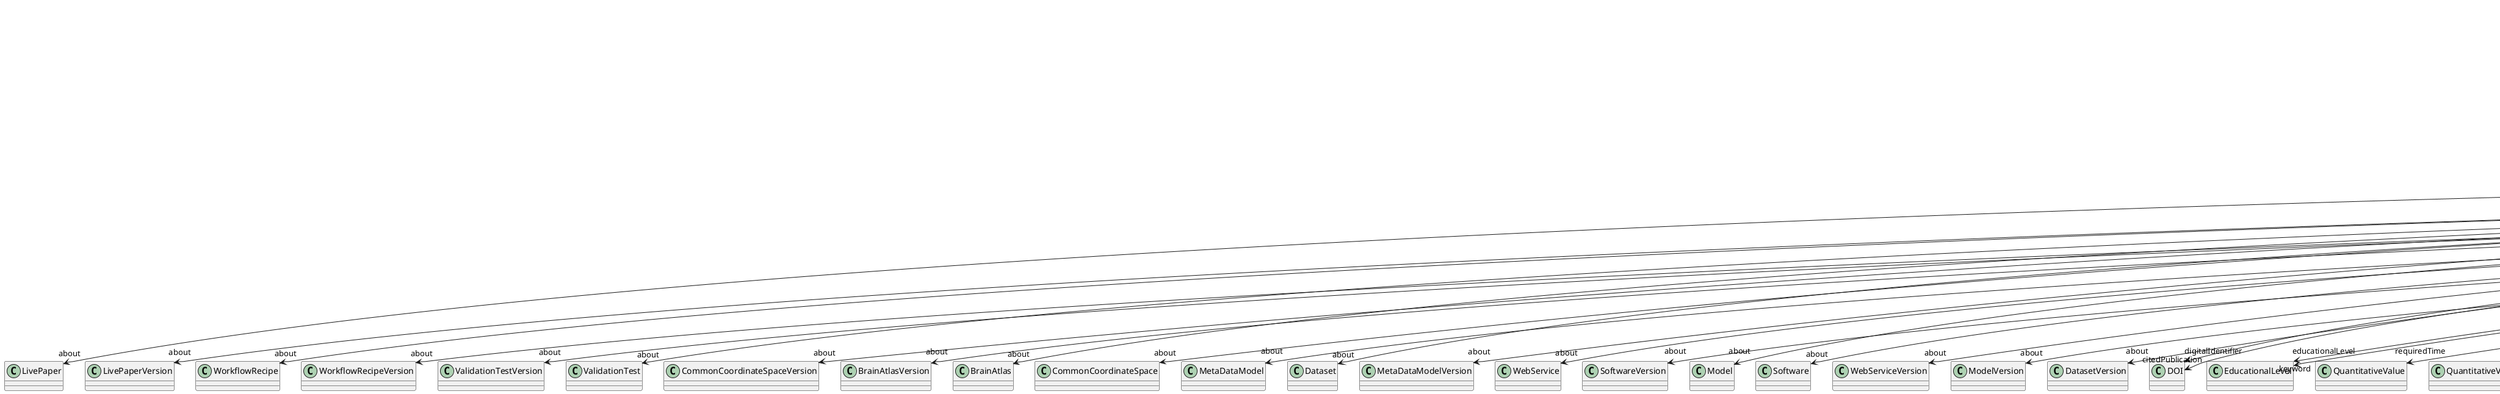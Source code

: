 @startuml
class LearningResource {
+about
+digitalIdentifier
+educationalLevel
+learningOutcome
+order
+prerequisite
+requiredTime
+topic
+type
+abstract
+author
+citedPublication
+copyright
+creationDate
+custodian
+editor
+funding
+IRI
+keyword
+license
+modificationDate
+name
+publicationDate
+publisher
+versionIdentifier

}
LearningResource -d-> "about" LivePaper
LearningResource -d-> "about" LivePaperVersion
LearningResource -d-> "about" WorkflowRecipe
LearningResource -d-> "about" WorkflowRecipeVersion
LearningResource -d-> "about" ValidationTestVersion
LearningResource -d-> "about" ValidationTest
LearningResource -d-> "about" CommonCoordinateSpaceVersion
LearningResource -d-> "about" BrainAtlasVersion
LearningResource -d-> "about" BrainAtlas
LearningResource -d-> "about" CommonCoordinateSpace
LearningResource -d-> "about" MetaDataModel
LearningResource -d-> "about" Dataset
LearningResource -d-> "about" MetaDataModelVersion
LearningResource -d-> "about" WebService
LearningResource -d-> "about" SoftwareVersion
LearningResource -d-> "about" Model
LearningResource -d-> "about" Software
LearningResource -d-> "about" WebServiceVersion
LearningResource -d-> "about" ModelVersion
LearningResource -d-> "about" DatasetVersion
LearningResource -d-> "digitalIdentifier" DOI
LearningResource -d-> "educationalLevel" EducationalLevel
LearningResource -d-> "requiredTime" QuantitativeValue
LearningResource -d-> "requiredTime" QuantitativeValueRange
LearningResource -d-> "type" LearningResourceType
LearningResource -d-> "author" Organization
LearningResource -d-> "author" Person
LearningResource -d-> "author" Consortium
LearningResource -d-> "citedPublication" DOI
LearningResource -d-> "citedPublication" ISBN
LearningResource -d-> "copyright" Copyright
LearningResource -d-> "custodian" Organization
LearningResource -d-> "custodian" Person
LearningResource -d-> "custodian" Consortium
LearningResource -d-> "editor" Person
LearningResource -d-> "funding" Funding
LearningResource -d-> "keyword" OrganismSubstance
LearningResource -d-> "keyword" FileBundleGrouping
LearningResource -d-> "keyword" MetaDataModelType
LearningResource -d-> "keyword" PatchClampVariation
LearningResource -d-> "keyword" SubcellularEntity
LearningResource -d-> "keyword" ExperimentalApproach
LearningResource -d-> "keyword" ContributionType
LearningResource -d-> "keyword" Species
LearningResource -d-> "keyword" StimulationApproach
LearningResource -d-> "keyword" Technique
LearningResource -d-> "keyword" OrganismSystem
LearningResource -d-> "keyword" StimulationTechnique
LearningResource -d-> "keyword" CellType
LearningResource -d-> "keyword" Service
LearningResource -d-> "keyword" CranialWindowConstructionType
LearningResource -d-> "keyword" Organ
LearningResource -d-> "keyword" AuditoryStimulusType
LearningResource -d-> "keyword" CellCultureType
LearningResource -d-> "keyword" MolecularEntity
LearningResource -d-> "keyword" Colormap
LearningResource -d-> "keyword" ProgrammingLanguage
LearningResource -d-> "keyword" Language
LearningResource -d-> "keyword" SoftwareApplicationCategory
LearningResource -d-> "keyword" TactileStimulusType
LearningResource -d-> "keyword" AnnotationType
LearningResource -d-> "keyword" SemanticDataType
LearningResource -d-> "keyword" AgeCategory
LearningResource -d-> "keyword" BreedingType
LearningResource -d-> "keyword" ChemicalMixtureType
LearningResource -d-> "keyword" QualitativeOverlap
LearningResource -d-> "keyword" AnnotationCriteriaType
LearningResource -d-> "keyword" Disease
LearningResource -d-> "keyword" SetupType
LearningResource -d-> "keyword" ModelAbstractionLevel
LearningResource -d-> "keyword" AnatomicalIdentificationType
LearningResource -d-> "keyword" MeasuredQuantity
LearningResource -d-> "keyword" UnitOfMeasurement
LearningResource -d-> "keyword" Handedness
LearningResource -d-> "keyword" TissueSampleAttribute
LearningResource -d-> "keyword" FileRepositoryType
LearningResource -d-> "keyword" EthicsAssessment
LearningResource -d-> "keyword" UBERONParcellation
LearningResource -d-> "keyword" GeneticStrainType
LearningResource -d-> "keyword" AtlasType
LearningResource -d-> "keyword" AnatomicalPlane
LearningResource -d-> "keyword" ModelScope
LearningResource -d-> "keyword" EducationalLevel
LearningResource -d-> "keyword" LearningResourceType
LearningResource -d-> "keyword" DiseaseModel
LearningResource -d-> "keyword" Terminology
LearningResource -d-> "keyword" OperatingDevice
LearningResource -d-> "keyword" GustatoryStimulusType
LearningResource -d-> "keyword" PreparationType
LearningResource -d-> "keyword" BiologicalOrder
LearningResource -d-> "keyword" ElectricalStimulusType
LearningResource -d-> "keyword" CriteriaQualityType
LearningResource -d-> "keyword" OpticalStimulusType
LearningResource -d-> "keyword" CranialWindowReinforcementType
LearningResource -d-> "keyword" DeviceType
LearningResource -d-> "keyword" ProductAccessibility
LearningResource -d-> "keyword" SoftwareFeature
LearningResource -d-> "keyword" OperatingSystem
LearningResource -d-> "keyword" AnalysisTechnique
LearningResource -d-> "keyword" AnatomicalAxesOrientation
LearningResource -d-> "keyword" DataType
LearningResource -d-> "keyword" DifferenceMeasure
LearningResource -d-> "keyword" TypeOfUncertainty
LearningResource -d-> "keyword" VisualStimulusType
LearningResource -d-> "keyword" TermSuggestion
LearningResource -d-> "keyword" Laterality
LearningResource -d-> "keyword" SubjectAttribute
LearningResource -d-> "keyword" TissueSampleType
LearningResource -d-> "keyword" OlfactoryStimulusType
LearningResource -d-> "keyword" FileUsageRole
LearningResource -d-> "keyword" ActionStatusType
LearningResource -d-> "keyword" BiologicalSex
LearningResource -d-> "license" License
LearningResource -d-> "publisher" Organization
LearningResource -d-> "publisher" Person
LearningResource -d-> "publisher" Consortium

@enduml